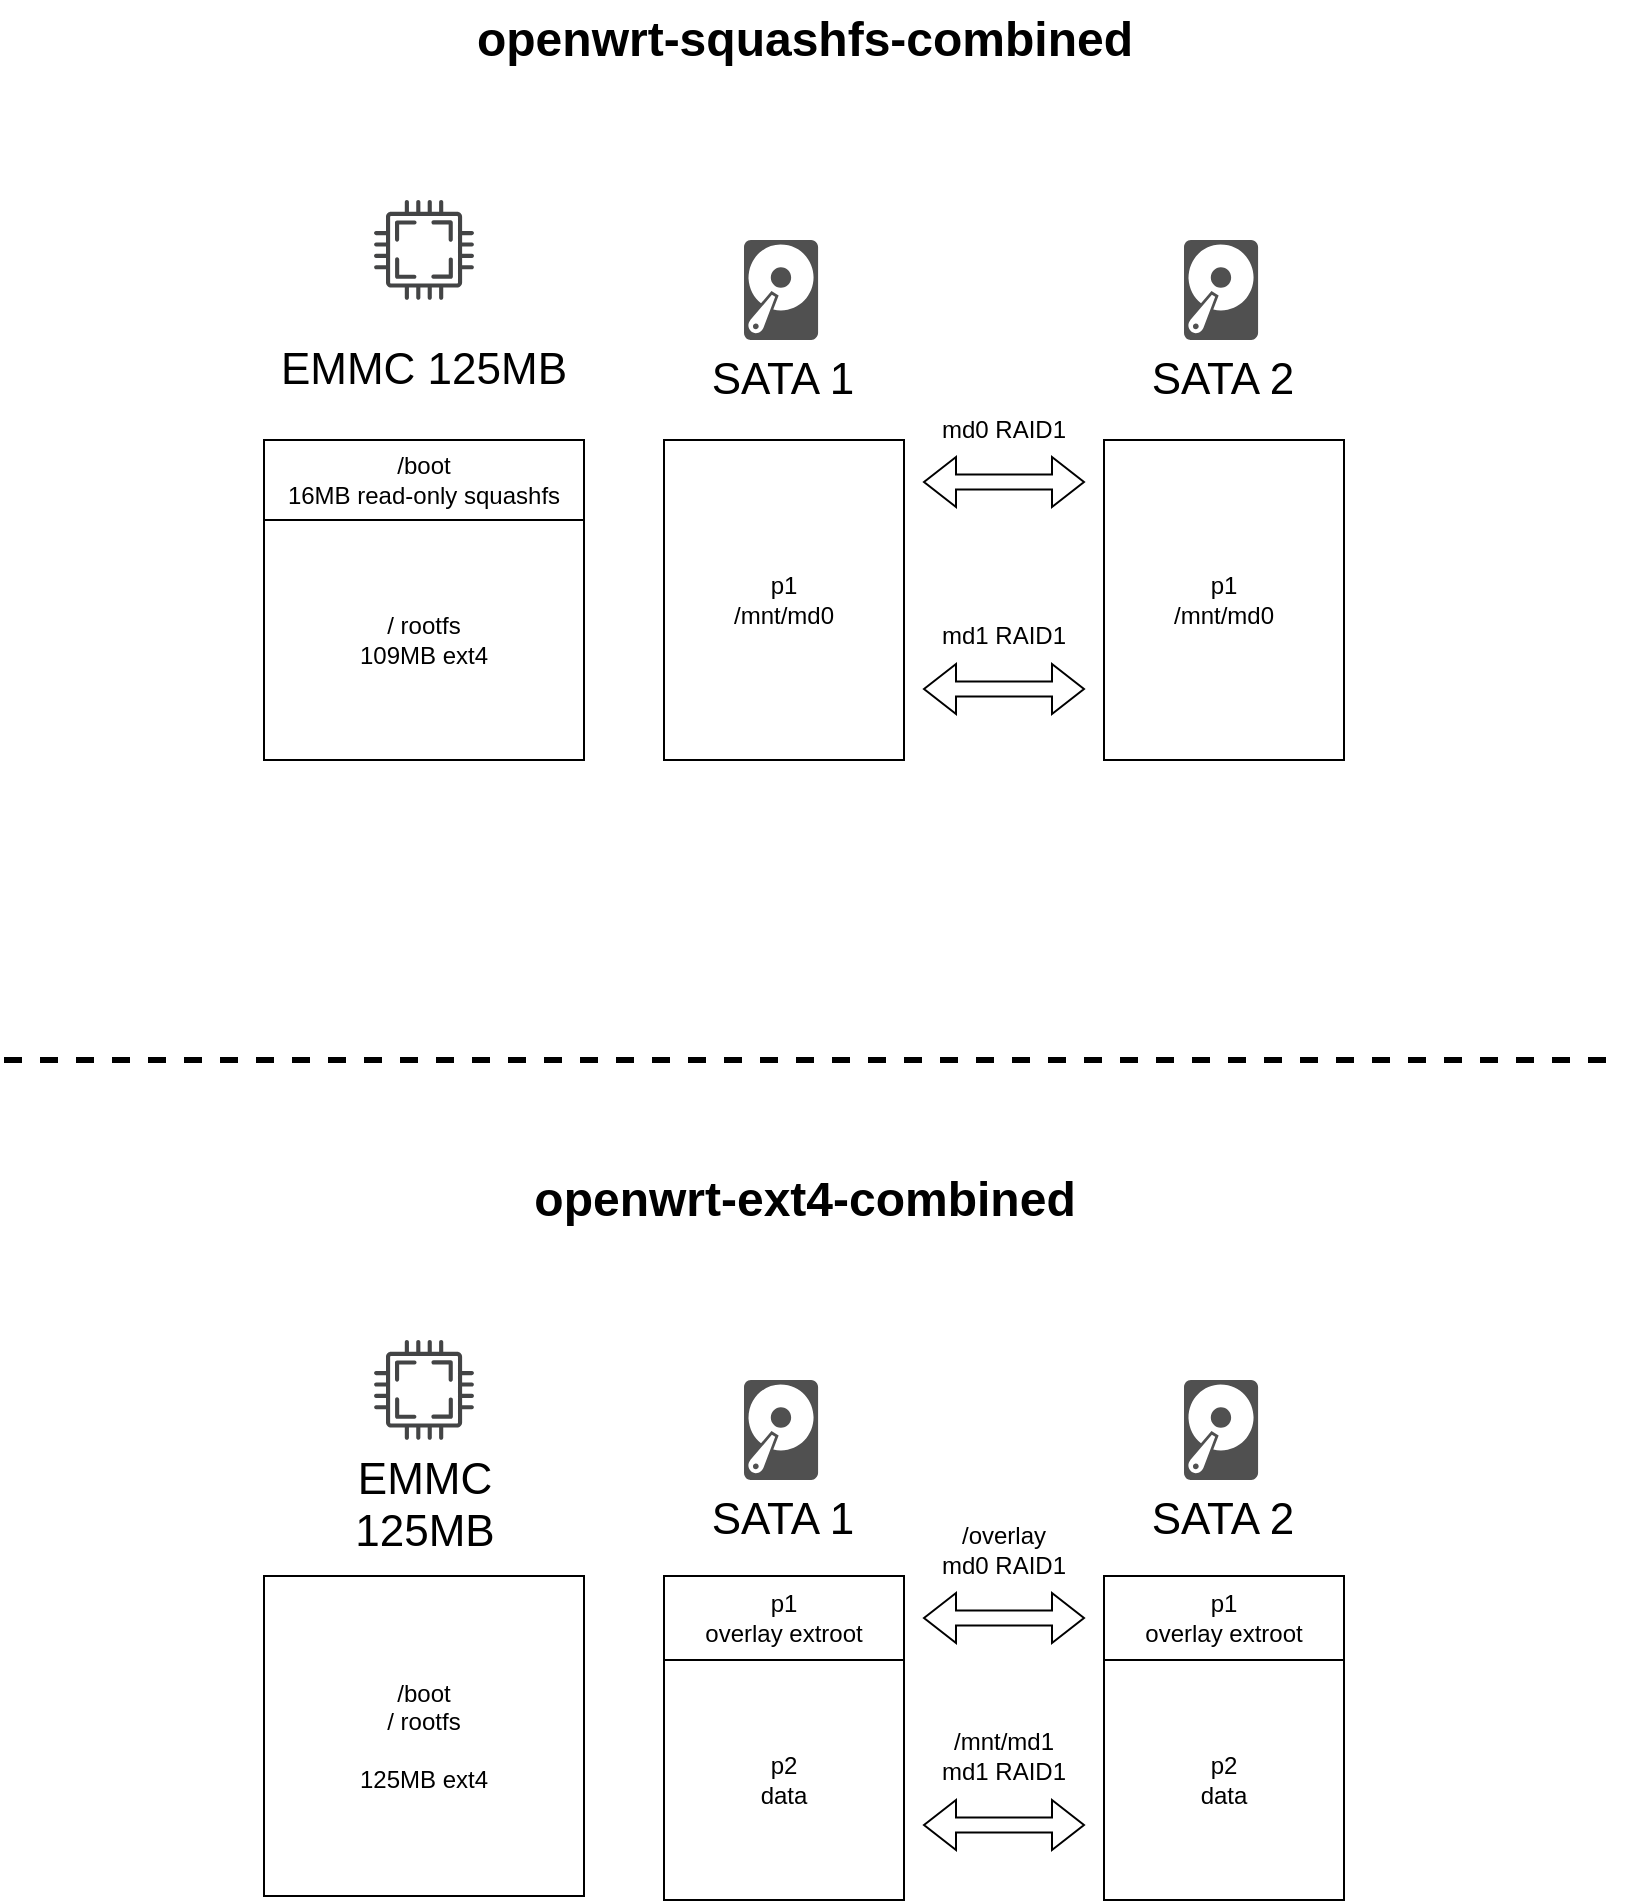 <mxfile version="24.7.6">
  <diagram name="Page-1" id="DMvzgK4vA9p5Hm2pCDSw">
    <mxGraphModel dx="3475" dy="1313" grid="1" gridSize="10" guides="1" tooltips="1" connect="1" arrows="1" fold="1" page="1" pageScale="1" pageWidth="827" pageHeight="1169" math="0" shadow="0">
      <root>
        <mxCell id="0" />
        <mxCell id="1" parent="0" />
        <mxCell id="1yNCoC5zNSv0WETuy39g-1" value="EMMC 125MB" style="whiteSpace=wrap;html=1;verticalAlign=bottom;labelPosition=center;verticalLabelPosition=top;align=center;fontSize=22;spacingBottom=20;fillColor=none;strokeColor=none;" parent="1" vertex="1">
          <mxGeometry x="140" y="290" width="160" height="80" as="geometry" />
        </mxCell>
        <mxCell id="1yNCoC5zNSv0WETuy39g-12" value="" style="sketch=0;pointerEvents=1;shadow=0;dashed=0;html=1;strokeColor=none;fillColor=#434445;aspect=fixed;labelPosition=center;verticalLabelPosition=bottom;verticalAlign=top;align=center;outlineConnect=0;shape=mxgraph.vvd.cpu;" parent="1" vertex="1">
          <mxGeometry x="195" y="170" width="50" height="50" as="geometry" />
        </mxCell>
        <mxCell id="1yNCoC5zNSv0WETuy39g-13" value="/boot&lt;br&gt;16MB read-only squashfs" style="rounded=0;whiteSpace=wrap;html=1;" parent="1" vertex="1">
          <mxGeometry x="140" y="290" width="160" height="40" as="geometry" />
        </mxCell>
        <mxCell id="1yNCoC5zNSv0WETuy39g-14" value="/ rootfs&lt;br&gt;109MB ext4" style="rounded=0;whiteSpace=wrap;html=1;" parent="1" vertex="1">
          <mxGeometry x="140" y="330" width="160" height="120" as="geometry" />
        </mxCell>
        <mxCell id="1yNCoC5zNSv0WETuy39g-16" value="/boot&lt;br&gt;/ rootfs&lt;br&gt;&lt;br&gt;125MB ext4" style="rounded=0;whiteSpace=wrap;html=1;" parent="1" vertex="1">
          <mxGeometry x="140" y="858" width="160" height="160" as="geometry" />
        </mxCell>
        <mxCell id="1yNCoC5zNSv0WETuy39g-20" value="SATA 1" style="sketch=0;pointerEvents=1;shadow=0;dashed=0;html=1;strokeColor=none;fillColor=#505050;labelPosition=center;verticalLabelPosition=bottom;verticalAlign=top;outlineConnect=0;align=center;shape=mxgraph.office.devices.hard_disk;aspect=fixed;horizontal=1;spacingBottom=20;fontSize=22;" parent="1" vertex="1">
          <mxGeometry x="380" y="760" width="37.04" height="50" as="geometry" />
        </mxCell>
        <mxCell id="1yNCoC5zNSv0WETuy39g-24" value="&lt;span style=&quot;font-size: 22px; text-wrap: wrap;&quot;&gt;EMMC 125MB&lt;/span&gt;" style="sketch=0;pointerEvents=1;shadow=0;dashed=0;html=1;strokeColor=none;fillColor=#434445;aspect=fixed;labelPosition=center;verticalLabelPosition=bottom;verticalAlign=top;align=center;outlineConnect=0;shape=mxgraph.vvd.cpu;" parent="1" vertex="1">
          <mxGeometry x="195" y="740" width="50" height="50" as="geometry" />
        </mxCell>
        <mxCell id="1yNCoC5zNSv0WETuy39g-28" value="/mnt/md1&lt;br&gt;md1 RAID1" style="shape=doubleArrow;whiteSpace=wrap;html=1;labelPosition=center;verticalLabelPosition=top;align=center;verticalAlign=bottom;spacingBottom=5;" parent="1" vertex="1">
          <mxGeometry x="470" y="970" width="80" height="25" as="geometry" />
        </mxCell>
        <mxCell id="1yNCoC5zNSv0WETuy39g-29" value="p1&lt;br&gt;overlay extroot" style="rounded=0;whiteSpace=wrap;html=1;" parent="1" vertex="1">
          <mxGeometry x="340" y="858" width="120" height="42" as="geometry" />
        </mxCell>
        <mxCell id="1yNCoC5zNSv0WETuy39g-31" value="p2&lt;br&gt;data" style="rounded=0;whiteSpace=wrap;html=1;" parent="1" vertex="1">
          <mxGeometry x="340" y="900" width="120" height="120" as="geometry" />
        </mxCell>
        <mxCell id="1yNCoC5zNSv0WETuy39g-34" value="SATA 2" style="sketch=0;pointerEvents=1;shadow=0;dashed=0;html=1;strokeColor=none;fillColor=#505050;labelPosition=center;verticalLabelPosition=bottom;verticalAlign=top;outlineConnect=0;align=center;shape=mxgraph.office.devices.hard_disk;aspect=fixed;horizontal=1;spacingBottom=20;fontSize=22;" parent="1" vertex="1">
          <mxGeometry x="600" y="760" width="37.04" height="50" as="geometry" />
        </mxCell>
        <mxCell id="1yNCoC5zNSv0WETuy39g-35" value="p1&lt;br&gt;overlay&amp;nbsp;extroot" style="rounded=0;whiteSpace=wrap;html=1;" parent="1" vertex="1">
          <mxGeometry x="560" y="858" width="120" height="42" as="geometry" />
        </mxCell>
        <mxCell id="1yNCoC5zNSv0WETuy39g-36" value="p2&lt;br&gt;data" style="rounded=0;whiteSpace=wrap;html=1;" parent="1" vertex="1">
          <mxGeometry x="560" y="900" width="120" height="120" as="geometry" />
        </mxCell>
        <mxCell id="1yNCoC5zNSv0WETuy39g-37" value="/overlay&lt;br&gt;md0 RAID1" style="shape=doubleArrow;whiteSpace=wrap;html=1;labelPosition=center;verticalLabelPosition=top;align=center;verticalAlign=bottom;spacingBottom=5;" parent="1" vertex="1">
          <mxGeometry x="470" y="866.5" width="80" height="25" as="geometry" />
        </mxCell>
        <mxCell id="1yNCoC5zNSv0WETuy39g-41" value="SATA 1" style="sketch=0;pointerEvents=1;shadow=0;dashed=0;html=1;strokeColor=none;fillColor=#505050;labelPosition=center;verticalLabelPosition=bottom;verticalAlign=top;outlineConnect=0;align=center;shape=mxgraph.office.devices.hard_disk;aspect=fixed;horizontal=1;spacingBottom=20;fontSize=22;" parent="1" vertex="1">
          <mxGeometry x="380" y="190" width="37.04" height="50" as="geometry" />
        </mxCell>
        <mxCell id="1yNCoC5zNSv0WETuy39g-42" value="md1 RAID1" style="shape=doubleArrow;whiteSpace=wrap;html=1;labelPosition=center;verticalLabelPosition=top;align=center;verticalAlign=bottom;spacingBottom=5;" parent="1" vertex="1">
          <mxGeometry x="470" y="402" width="80" height="25" as="geometry" />
        </mxCell>
        <mxCell id="1yNCoC5zNSv0WETuy39g-43" value="p1&lt;br&gt;/mnt/md0" style="rounded=0;whiteSpace=wrap;html=1;" parent="1" vertex="1">
          <mxGeometry x="340" y="290" width="120" height="160" as="geometry" />
        </mxCell>
        <mxCell id="1yNCoC5zNSv0WETuy39g-45" value="SATA 2" style="sketch=0;pointerEvents=1;shadow=0;dashed=0;html=1;strokeColor=none;fillColor=#505050;labelPosition=center;verticalLabelPosition=bottom;verticalAlign=top;outlineConnect=0;align=center;shape=mxgraph.office.devices.hard_disk;aspect=fixed;horizontal=1;spacingBottom=20;fontSize=22;" parent="1" vertex="1">
          <mxGeometry x="600" y="190" width="37.04" height="50" as="geometry" />
        </mxCell>
        <mxCell id="1yNCoC5zNSv0WETuy39g-46" value="p1&lt;br&gt;/mnt/md0" style="rounded=0;whiteSpace=wrap;html=1;" parent="1" vertex="1">
          <mxGeometry x="560" y="290" width="120" height="160" as="geometry" />
        </mxCell>
        <mxCell id="1yNCoC5zNSv0WETuy39g-48" value="md0 RAID1" style="shape=doubleArrow;whiteSpace=wrap;html=1;labelPosition=center;verticalLabelPosition=top;align=center;verticalAlign=bottom;spacingBottom=5;" parent="1" vertex="1">
          <mxGeometry x="470" y="298.5" width="80" height="25" as="geometry" />
        </mxCell>
        <mxCell id="9IoLLvkfu7VLodNORfG5-1" value="" style="endArrow=none;dashed=1;html=1;rounded=0;strokeWidth=3;" edge="1" parent="1">
          <mxGeometry width="50" height="50" relative="1" as="geometry">
            <mxPoint x="10" y="600" as="sourcePoint" />
            <mxPoint x="820" y="600" as="targetPoint" />
          </mxGeometry>
        </mxCell>
        <mxCell id="9IoLLvkfu7VLodNORfG5-2" value="openwrt-squashfs-combined" style="text;strokeColor=none;fillColor=none;html=1;fontSize=24;fontStyle=1;verticalAlign=middle;align=center;" vertex="1" parent="1">
          <mxGeometry x="360" y="70" width="100" height="40" as="geometry" />
        </mxCell>
        <mxCell id="9IoLLvkfu7VLodNORfG5-3" value="openwrt-ext4-combined" style="text;strokeColor=none;fillColor=none;html=1;fontSize=24;fontStyle=1;verticalAlign=middle;align=center;" vertex="1" parent="1">
          <mxGeometry x="360" y="650" width="100" height="40" as="geometry" />
        </mxCell>
      </root>
    </mxGraphModel>
  </diagram>
</mxfile>
